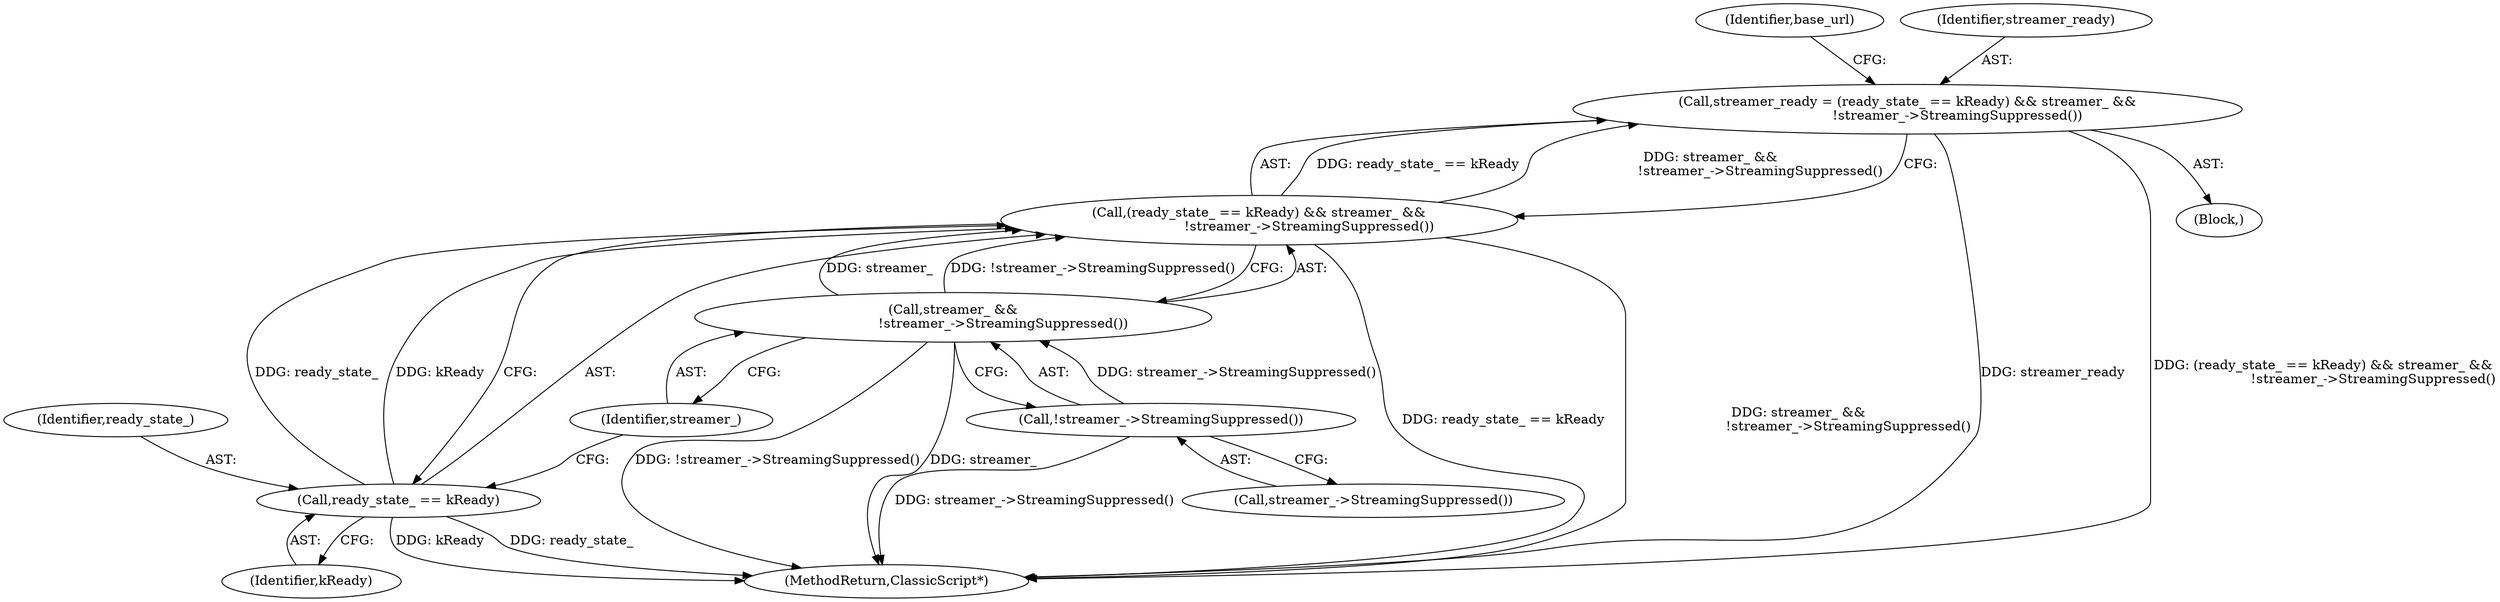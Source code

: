 digraph "0_Chrome_fad67a5b73639d7211b24fd9bdb242e82039b765_2@API" {
"1000130" [label="(Call,streamer_ready = (ready_state_ == kReady) && streamer_ &&\n                        !streamer_->StreamingSuppressed())"];
"1000132" [label="(Call,(ready_state_ == kReady) && streamer_ &&\n                        !streamer_->StreamingSuppressed())"];
"1000133" [label="(Call,ready_state_ == kReady)"];
"1000136" [label="(Call,streamer_ &&\n                        !streamer_->StreamingSuppressed())"];
"1000138" [label="(Call,!streamer_->StreamingSuppressed())"];
"1000143" [label="(Identifier,base_url)"];
"1000152" [label="(MethodReturn,ClassicScript*)"];
"1000139" [label="(Call,streamer_->StreamingSuppressed())"];
"1000133" [label="(Call,ready_state_ == kReady)"];
"1000137" [label="(Identifier,streamer_)"];
"1000134" [label="(Identifier,ready_state_)"];
"1000135" [label="(Identifier,kReady)"];
"1000138" [label="(Call,!streamer_->StreamingSuppressed())"];
"1000132" [label="(Call,(ready_state_ == kReady) && streamer_ &&\n                        !streamer_->StreamingSuppressed())"];
"1000136" [label="(Call,streamer_ &&\n                        !streamer_->StreamingSuppressed())"];
"1000130" [label="(Call,streamer_ready = (ready_state_ == kReady) && streamer_ &&\n                        !streamer_->StreamingSuppressed())"];
"1000104" [label="(Block,)"];
"1000131" [label="(Identifier,streamer_ready)"];
"1000130" -> "1000104"  [label="AST: "];
"1000130" -> "1000132"  [label="CFG: "];
"1000131" -> "1000130"  [label="AST: "];
"1000132" -> "1000130"  [label="AST: "];
"1000143" -> "1000130"  [label="CFG: "];
"1000130" -> "1000152"  [label="DDG: streamer_ready"];
"1000130" -> "1000152"  [label="DDG: (ready_state_ == kReady) && streamer_ &&\n                        !streamer_->StreamingSuppressed()"];
"1000132" -> "1000130"  [label="DDG: ready_state_ == kReady"];
"1000132" -> "1000130"  [label="DDG: streamer_ &&\n                        !streamer_->StreamingSuppressed()"];
"1000132" -> "1000133"  [label="CFG: "];
"1000132" -> "1000136"  [label="CFG: "];
"1000133" -> "1000132"  [label="AST: "];
"1000136" -> "1000132"  [label="AST: "];
"1000132" -> "1000152"  [label="DDG: ready_state_ == kReady"];
"1000132" -> "1000152"  [label="DDG: streamer_ &&\n                        !streamer_->StreamingSuppressed()"];
"1000133" -> "1000132"  [label="DDG: ready_state_"];
"1000133" -> "1000132"  [label="DDG: kReady"];
"1000136" -> "1000132"  [label="DDG: streamer_"];
"1000136" -> "1000132"  [label="DDG: !streamer_->StreamingSuppressed()"];
"1000133" -> "1000135"  [label="CFG: "];
"1000134" -> "1000133"  [label="AST: "];
"1000135" -> "1000133"  [label="AST: "];
"1000137" -> "1000133"  [label="CFG: "];
"1000133" -> "1000152"  [label="DDG: ready_state_"];
"1000133" -> "1000152"  [label="DDG: kReady"];
"1000136" -> "1000137"  [label="CFG: "];
"1000136" -> "1000138"  [label="CFG: "];
"1000137" -> "1000136"  [label="AST: "];
"1000138" -> "1000136"  [label="AST: "];
"1000136" -> "1000152"  [label="DDG: !streamer_->StreamingSuppressed()"];
"1000136" -> "1000152"  [label="DDG: streamer_"];
"1000138" -> "1000136"  [label="DDG: streamer_->StreamingSuppressed()"];
"1000138" -> "1000139"  [label="CFG: "];
"1000139" -> "1000138"  [label="AST: "];
"1000138" -> "1000152"  [label="DDG: streamer_->StreamingSuppressed()"];
}
